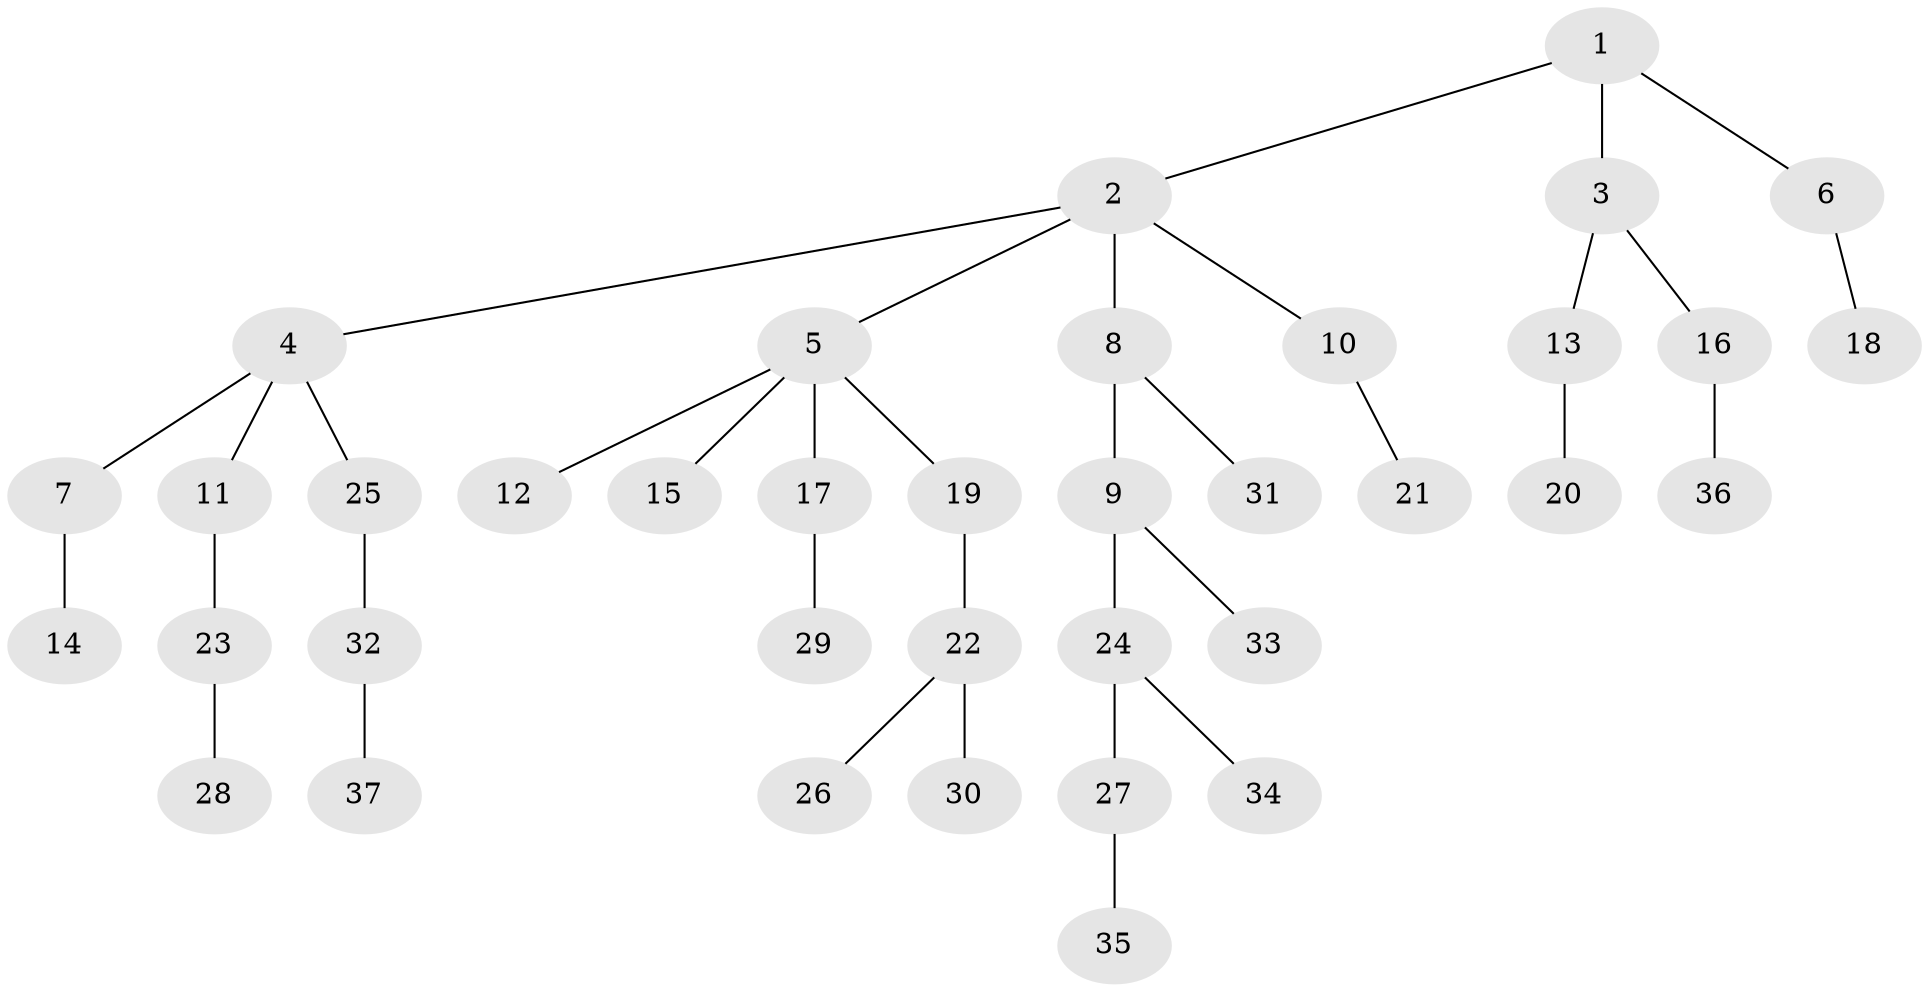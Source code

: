 // original degree distribution, {3: 0.1780821917808219, 6: 0.0410958904109589, 2: 0.1643835616438356, 4: 0.0547945205479452, 1: 0.547945205479452, 7: 0.0136986301369863}
// Generated by graph-tools (version 1.1) at 2025/37/03/09/25 02:37:08]
// undirected, 37 vertices, 36 edges
graph export_dot {
graph [start="1"]
  node [color=gray90,style=filled];
  1;
  2;
  3;
  4;
  5;
  6;
  7;
  8;
  9;
  10;
  11;
  12;
  13;
  14;
  15;
  16;
  17;
  18;
  19;
  20;
  21;
  22;
  23;
  24;
  25;
  26;
  27;
  28;
  29;
  30;
  31;
  32;
  33;
  34;
  35;
  36;
  37;
  1 -- 2 [weight=1.0];
  1 -- 3 [weight=3.0];
  1 -- 6 [weight=1.0];
  2 -- 4 [weight=1.0];
  2 -- 5 [weight=1.0];
  2 -- 8 [weight=1.0];
  2 -- 10 [weight=1.0];
  3 -- 13 [weight=1.0];
  3 -- 16 [weight=1.0];
  4 -- 7 [weight=1.0];
  4 -- 11 [weight=1.0];
  4 -- 25 [weight=1.0];
  5 -- 12 [weight=1.0];
  5 -- 15 [weight=1.0];
  5 -- 17 [weight=1.0];
  5 -- 19 [weight=1.0];
  6 -- 18 [weight=1.0];
  7 -- 14 [weight=2.0];
  8 -- 9 [weight=4.0];
  8 -- 31 [weight=1.0];
  9 -- 24 [weight=1.0];
  9 -- 33 [weight=1.0];
  10 -- 21 [weight=1.0];
  11 -- 23 [weight=1.0];
  13 -- 20 [weight=1.0];
  16 -- 36 [weight=1.0];
  17 -- 29 [weight=2.0];
  19 -- 22 [weight=1.0];
  22 -- 26 [weight=1.0];
  22 -- 30 [weight=1.0];
  23 -- 28 [weight=2.0];
  24 -- 27 [weight=1.0];
  24 -- 34 [weight=2.0];
  25 -- 32 [weight=1.0];
  27 -- 35 [weight=1.0];
  32 -- 37 [weight=1.0];
}
